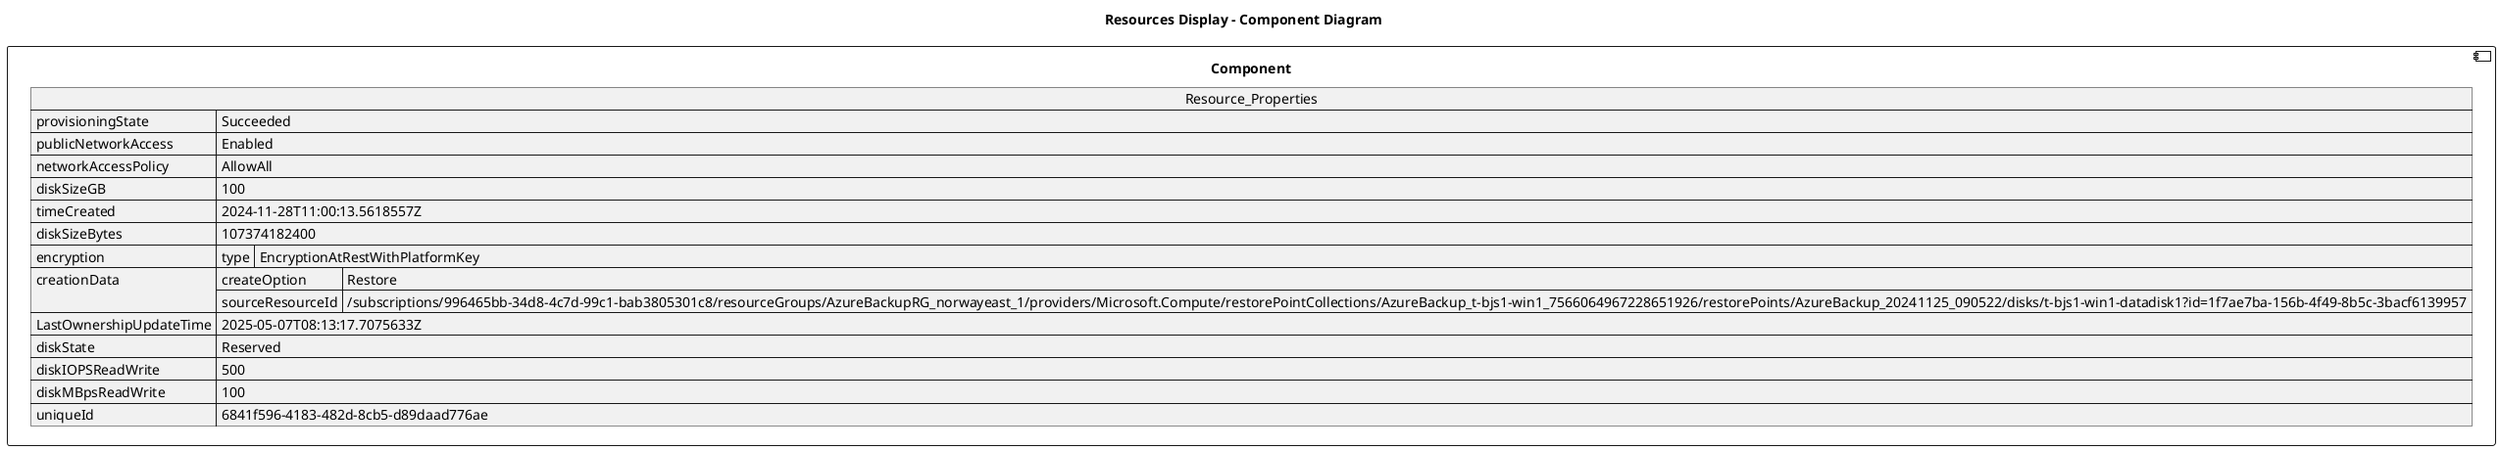 @startuml

title Resources Display - Component Diagram

component Component {

json  Resource_Properties {
  "provisioningState": "Succeeded",
  "publicNetworkAccess": "Enabled",
  "networkAccessPolicy": "AllowAll",
  "diskSizeGB": 100,
  "timeCreated": "2024-11-28T11:00:13.5618557Z",
  "diskSizeBytes": 107374182400,
  "encryption": {
    "type": "EncryptionAtRestWithPlatformKey"
  },
  "creationData": {
    "createOption": "Restore",
    "sourceResourceId": "/subscriptions/996465bb-34d8-4c7d-99c1-bab3805301c8/resourceGroups/AzureBackupRG_norwayeast_1/providers/Microsoft.Compute/restorePointCollections/AzureBackup_t-bjs1-win1_7566064967228651926/restorePoints/AzureBackup_20241125_090522/disks/t-bjs1-win1-datadisk1?id=1f7ae7ba-156b-4f49-8b5c-3bacf6139957"
  },
  "LastOwnershipUpdateTime": "2025-05-07T08:13:17.7075633Z",
  "diskState": "Reserved",
  "diskIOPSReadWrite": 500,
  "diskMBpsReadWrite": 100,
  "uniqueId": "6841f596-4183-482d-8cb5-d89daad776ae"
}
}
@enduml
